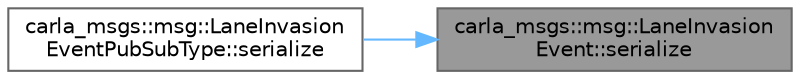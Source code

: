 digraph "carla_msgs::msg::LaneInvasionEvent::serialize"
{
 // INTERACTIVE_SVG=YES
 // LATEX_PDF_SIZE
  bgcolor="transparent";
  edge [fontname=Helvetica,fontsize=10,labelfontname=Helvetica,labelfontsize=10];
  node [fontname=Helvetica,fontsize=10,shape=box,height=0.2,width=0.4];
  rankdir="RL";
  Node1 [id="Node000001",label="carla_msgs::msg::LaneInvasion\lEvent::serialize",height=0.2,width=0.4,color="gray40", fillcolor="grey60", style="filled", fontcolor="black",tooltip="This function serializes an object using CDR serialization."];
  Node1 -> Node2 [id="edge1_Node000001_Node000002",dir="back",color="steelblue1",style="solid",tooltip=" "];
  Node2 [id="Node000002",label="carla_msgs::msg::LaneInvasion\lEventPubSubType::serialize",height=0.2,width=0.4,color="grey40", fillcolor="white", style="filled",URL="$da/df3/classcarla__msgs_1_1msg_1_1LaneInvasionEventPubSubType.html#a6696823524f9cf9b6428c7adffd48e18",tooltip=" "];
}
